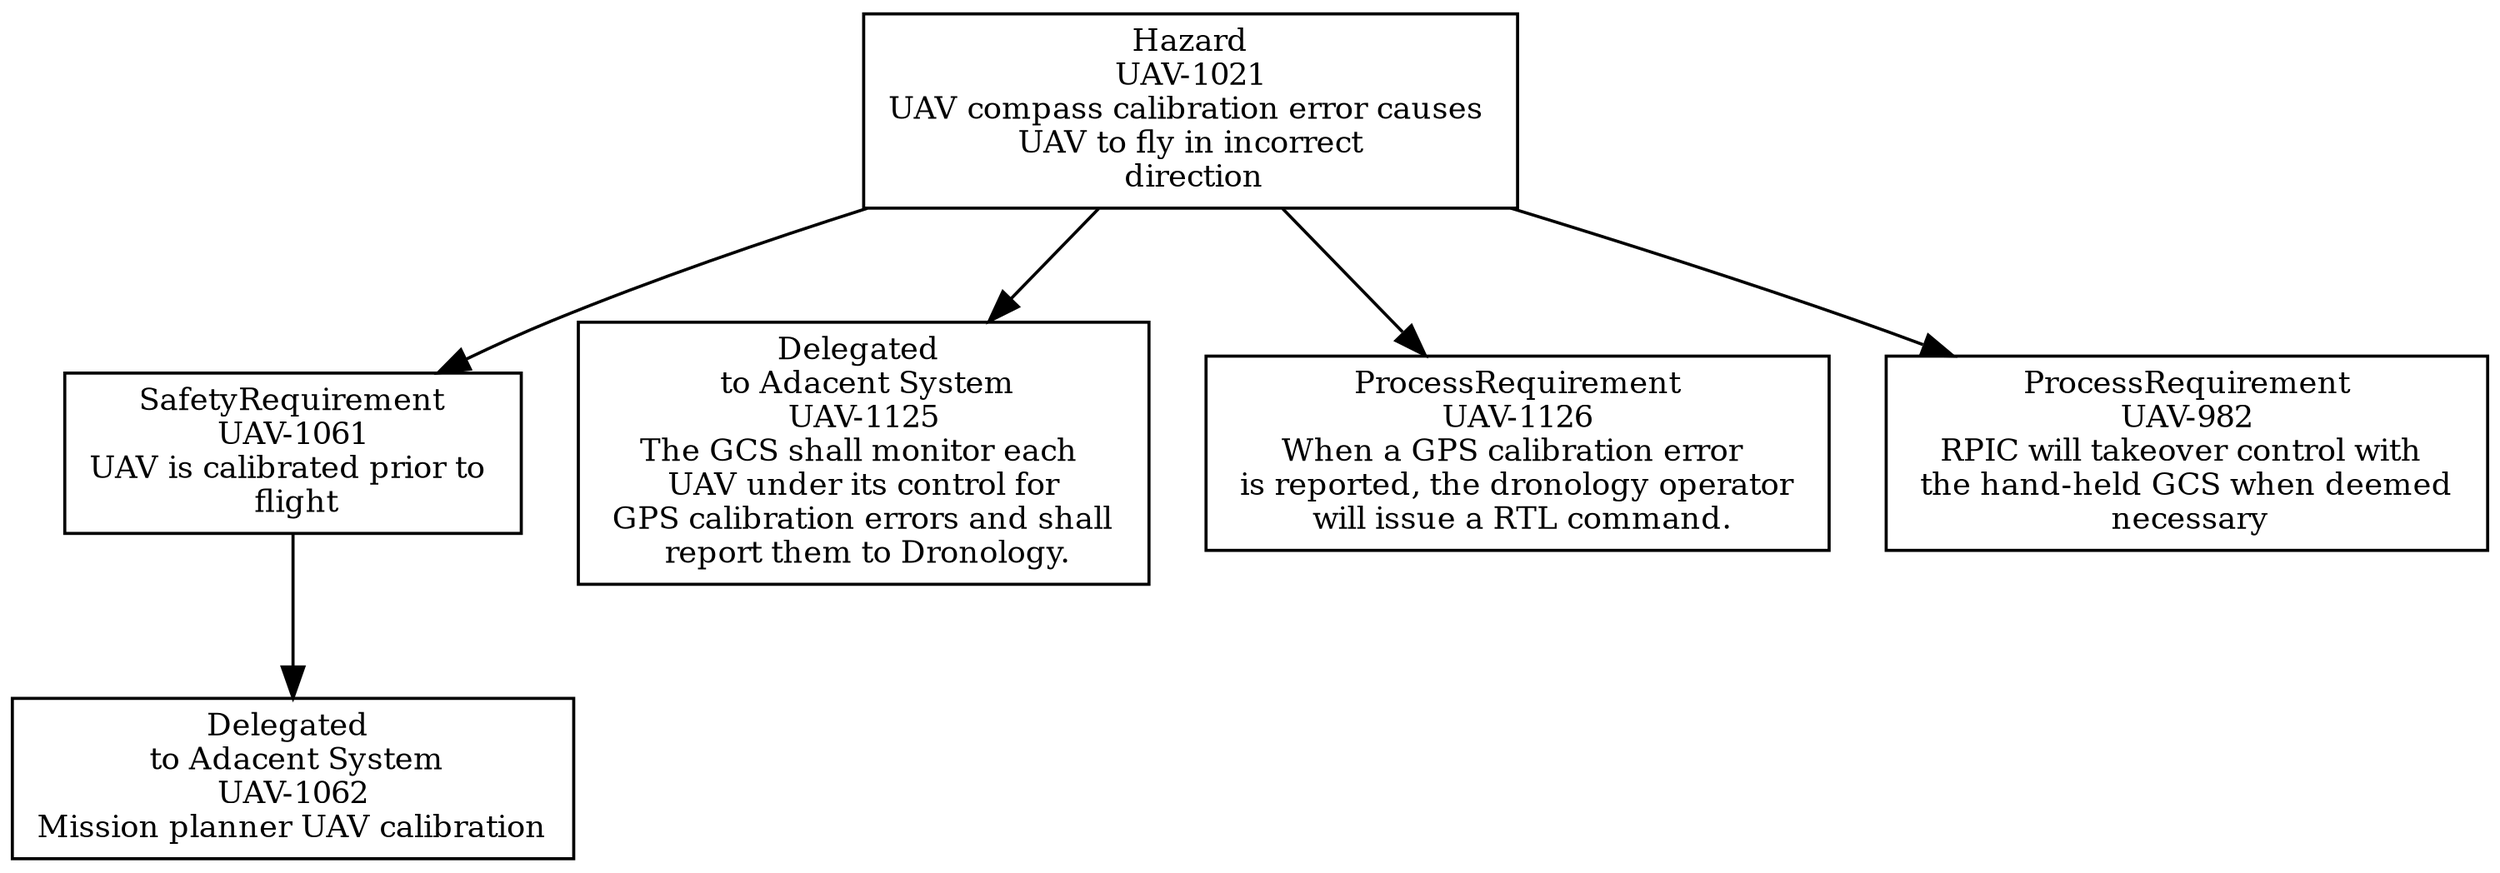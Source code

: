 digraph g { graph [autosize=false, size="20,10!", resolution=200, rankdir = "TD"];
node [ fontsize = "10" shape = "record" ];
edge [];
"UAV-1021"[
label = "Hazard\nUAV-1021\nUAV compass calibration error causes \n UAV to fly in incorrect \n direction "
shape = "record"
color = "black"
];
"UAV-1061"[
label = "SafetyRequirement\nUAV-1061\nUAV is calibrated prior to \n flight "
shape = "record"
color = "black"
];
"UAV-1062"[
label = " Delegated \n to Adacent System\nUAV-1062\nMission planner UAV calibration "
shape = "record"
color = "black"
];
"UAV-1125"[
label = " Delegated \n to Adacent System\nUAV-1125\nThe GCS shall monitor each \n UAV under its control for \n GPS calibration errors and shall \n report them to Dronology. "
shape = "record"
color = "black"
];
"UAV-1126"[
label = "ProcessRequirement\nUAV-1126\nWhen a GPS calibration error \n is reported, the dronology operator \n will issue a RTL command. "
shape = "record"
color = "black"
];
"UAV-982"[
label = "ProcessRequirement\nUAV-982\nRPIC will takeover control with \n the hand-held GCS when deemed \n necessary "
shape = "record"
color = "black"
];
"UAV-1021" -> "UAV-1061";
"UAV-1061" -> "UAV-1062";
"UAV-1021" -> "UAV-1125";
"UAV-1021" -> "UAV-1126";
"UAV-1021" -> "UAV-982";
}
